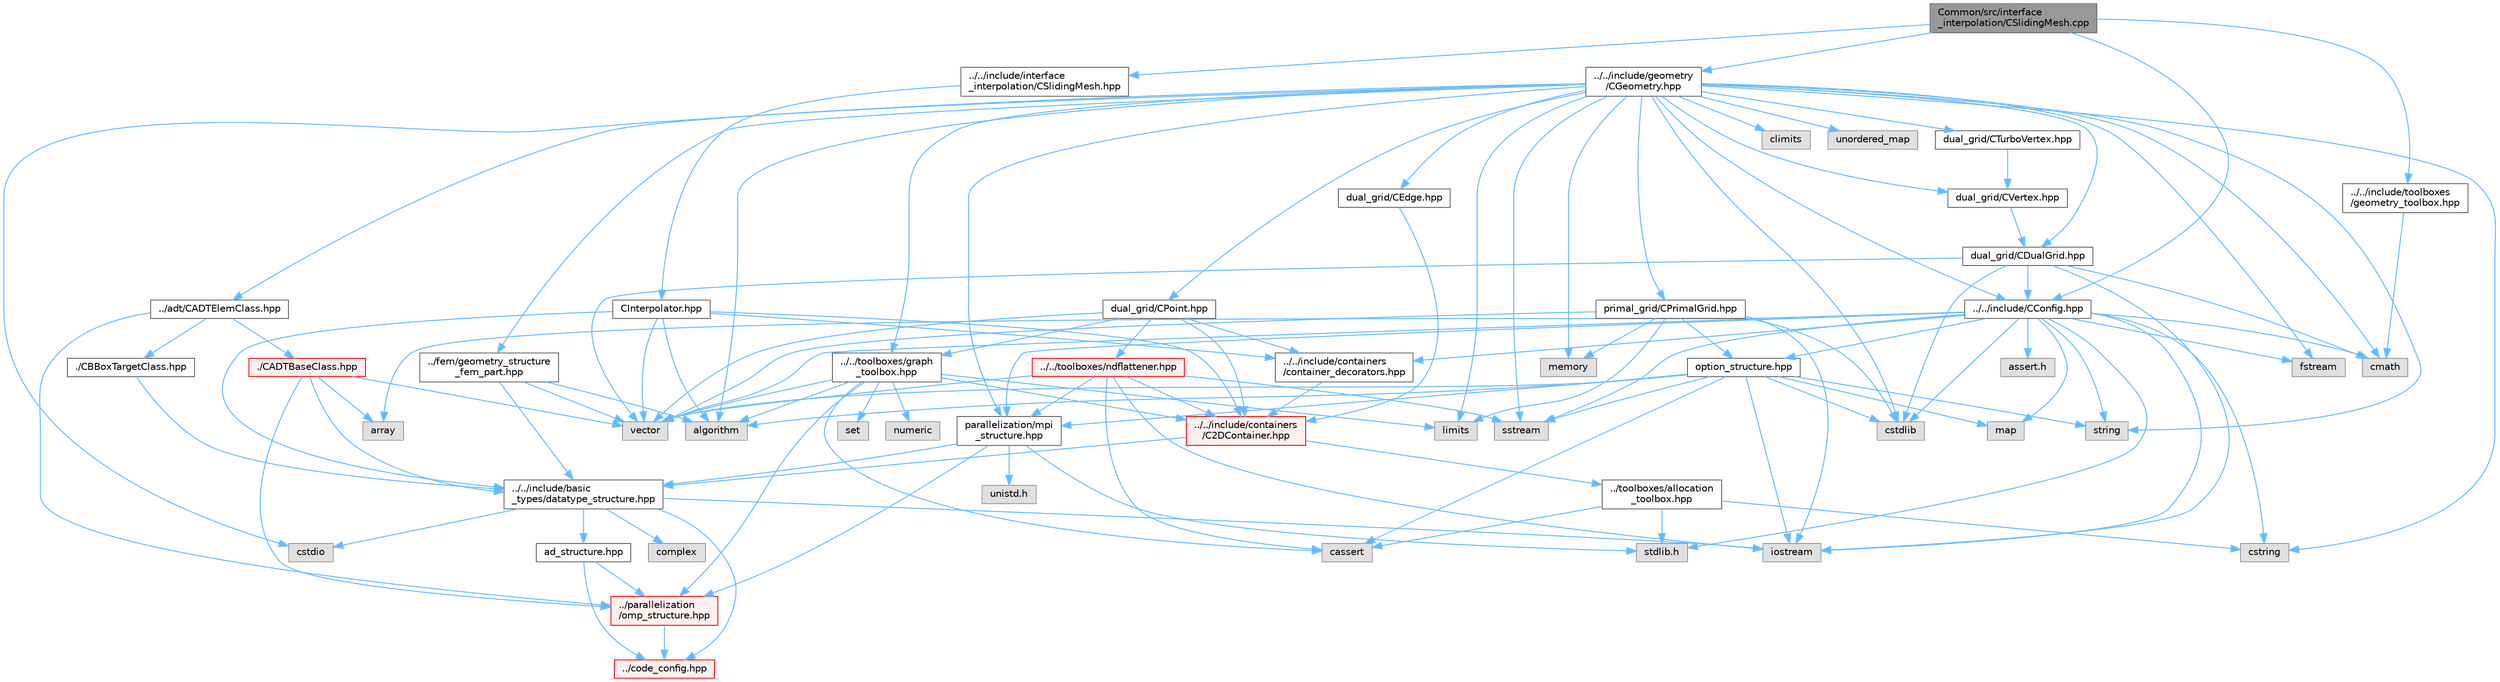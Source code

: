 digraph "Common/src/interface_interpolation/CSlidingMesh.cpp"
{
 // LATEX_PDF_SIZE
  bgcolor="transparent";
  edge [fontname=Helvetica,fontsize=10,labelfontname=Helvetica,labelfontsize=10];
  node [fontname=Helvetica,fontsize=10,shape=box,height=0.2,width=0.4];
  Node1 [id="Node000001",label="Common/src/interface\l_interpolation/CSlidingMesh.cpp",height=0.2,width=0.4,color="gray40", fillcolor="grey60", style="filled", fontcolor="black",tooltip="Implementation of sliding mesh interpolation."];
  Node1 -> Node2 [id="edge1_Node000001_Node000002",color="steelblue1",style="solid",tooltip=" "];
  Node2 [id="Node000002",label="../../include/interface\l_interpolation/CSlidingMesh.hpp",height=0.2,width=0.4,color="grey40", fillcolor="white", style="filled",URL="$CSlidingMesh_8hpp.html",tooltip="Sliding mesh interpolation."];
  Node2 -> Node3 [id="edge2_Node000002_Node000003",color="steelblue1",style="solid",tooltip=" "];
  Node3 [id="Node000003",label="CInterpolator.hpp",height=0.2,width=0.4,color="grey40", fillcolor="white", style="filled",URL="$CInterpolator_8hpp.html",tooltip="Base class for multiphysics interpolation."];
  Node3 -> Node4 [id="edge3_Node000003_Node000004",color="steelblue1",style="solid",tooltip=" "];
  Node4 [id="Node000004",label="../../include/basic\l_types/datatype_structure.hpp",height=0.2,width=0.4,color="grey40", fillcolor="white", style="filled",URL="$datatype__structure_8hpp.html",tooltip="Headers for generalized datatypes, defines an interface for AD types."];
  Node4 -> Node5 [id="edge4_Node000004_Node000005",color="steelblue1",style="solid",tooltip=" "];
  Node5 [id="Node000005",label="iostream",height=0.2,width=0.4,color="grey60", fillcolor="#E0E0E0", style="filled",tooltip=" "];
  Node4 -> Node6 [id="edge5_Node000004_Node000006",color="steelblue1",style="solid",tooltip=" "];
  Node6 [id="Node000006",label="complex",height=0.2,width=0.4,color="grey60", fillcolor="#E0E0E0", style="filled",tooltip=" "];
  Node4 -> Node7 [id="edge6_Node000004_Node000007",color="steelblue1",style="solid",tooltip=" "];
  Node7 [id="Node000007",label="cstdio",height=0.2,width=0.4,color="grey60", fillcolor="#E0E0E0", style="filled",tooltip=" "];
  Node4 -> Node8 [id="edge7_Node000004_Node000008",color="steelblue1",style="solid",tooltip=" "];
  Node8 [id="Node000008",label="../code_config.hpp",height=0.2,width=0.4,color="red", fillcolor="#FFF0F0", style="filled",URL="$code__config_8hpp.html",tooltip="Header file for collecting common macros, definitions and type configurations."];
  Node4 -> Node10 [id="edge8_Node000004_Node000010",color="steelblue1",style="solid",tooltip=" "];
  Node10 [id="Node000010",label="ad_structure.hpp",height=0.2,width=0.4,color="grey40", fillcolor="white", style="filled",URL="$ad__structure_8hpp.html",tooltip="Main routines for the algorithmic differentiation (AD) structure."];
  Node10 -> Node8 [id="edge9_Node000010_Node000008",color="steelblue1",style="solid",tooltip=" "];
  Node10 -> Node11 [id="edge10_Node000010_Node000011",color="steelblue1",style="solid",tooltip=" "];
  Node11 [id="Node000011",label="../parallelization\l/omp_structure.hpp",height=0.2,width=0.4,color="red", fillcolor="#FFF0F0", style="filled",URL="$omp__structure_8hpp.html",tooltip="OpenMP interface header, provides compatibility functions if the code is built without OpenMP support..."];
  Node11 -> Node8 [id="edge11_Node000011_Node000008",color="steelblue1",style="solid",tooltip=" "];
  Node3 -> Node14 [id="edge12_Node000003_Node000014",color="steelblue1",style="solid",tooltip=" "];
  Node14 [id="Node000014",label="../../include/containers\l/C2DContainer.hpp",height=0.2,width=0.4,color="red", fillcolor="#FFF0F0", style="filled",URL="$C2DContainer_8hpp.html",tooltip="A templated vector/matrix object."];
  Node14 -> Node15 [id="edge13_Node000014_Node000015",color="steelblue1",style="solid",tooltip=" "];
  Node15 [id="Node000015",label="../toolboxes/allocation\l_toolbox.hpp",height=0.2,width=0.4,color="grey40", fillcolor="white", style="filled",URL="$allocation__toolbox_8hpp.html",tooltip="Helper function and classes for memory allocation. Focus on portability across platforms."];
  Node15 -> Node16 [id="edge14_Node000015_Node000016",color="steelblue1",style="solid",tooltip=" "];
  Node16 [id="Node000016",label="stdlib.h",height=0.2,width=0.4,color="grey60", fillcolor="#E0E0E0", style="filled",tooltip=" "];
  Node15 -> Node17 [id="edge15_Node000015_Node000017",color="steelblue1",style="solid",tooltip=" "];
  Node17 [id="Node000017",label="cstring",height=0.2,width=0.4,color="grey60", fillcolor="#E0E0E0", style="filled",tooltip=" "];
  Node15 -> Node18 [id="edge16_Node000015_Node000018",color="steelblue1",style="solid",tooltip=" "];
  Node18 [id="Node000018",label="cassert",height=0.2,width=0.4,color="grey60", fillcolor="#E0E0E0", style="filled",tooltip=" "];
  Node14 -> Node4 [id="edge17_Node000014_Node000004",color="steelblue1",style="solid",tooltip=" "];
  Node3 -> Node29 [id="edge18_Node000003_Node000029",color="steelblue1",style="solid",tooltip=" "];
  Node29 [id="Node000029",label="../../include/containers\l/container_decorators.hpp",height=0.2,width=0.4,color="grey40", fillcolor="white", style="filled",URL="$container__decorators_8hpp.html",tooltip="Collection of small classes that decorate C2DContainer to augment its functionality,..."];
  Node29 -> Node14 [id="edge19_Node000029_Node000014",color="steelblue1",style="solid",tooltip=" "];
  Node3 -> Node30 [id="edge20_Node000003_Node000030",color="steelblue1",style="solid",tooltip=" "];
  Node30 [id="Node000030",label="vector",height=0.2,width=0.4,color="grey60", fillcolor="#E0E0E0", style="filled",tooltip=" "];
  Node3 -> Node21 [id="edge21_Node000003_Node000021",color="steelblue1",style="solid",tooltip=" "];
  Node21 [id="Node000021",label="algorithm",height=0.2,width=0.4,color="grey60", fillcolor="#E0E0E0", style="filled",tooltip=" "];
  Node1 -> Node31 [id="edge22_Node000001_Node000031",color="steelblue1",style="solid",tooltip=" "];
  Node31 [id="Node000031",label="../../include/CConfig.hpp",height=0.2,width=0.4,color="grey40", fillcolor="white", style="filled",URL="$CConfig_8hpp.html",tooltip="All the information about the definition of the physical problem. The subroutines and functions are i..."];
  Node31 -> Node32 [id="edge23_Node000031_Node000032",color="steelblue1",style="solid",tooltip=" "];
  Node32 [id="Node000032",label="parallelization/mpi\l_structure.hpp",height=0.2,width=0.4,color="grey40", fillcolor="white", style="filled",URL="$mpi__structure_8hpp.html",tooltip="Headers of the mpi interface for generalized datatypes. The subroutines and functions are in the mpi_..."];
  Node32 -> Node16 [id="edge24_Node000032_Node000016",color="steelblue1",style="solid",tooltip=" "];
  Node32 -> Node4 [id="edge25_Node000032_Node000004",color="steelblue1",style="solid",tooltip=" "];
  Node32 -> Node33 [id="edge26_Node000032_Node000033",color="steelblue1",style="solid",tooltip=" "];
  Node33 [id="Node000033",label="unistd.h",height=0.2,width=0.4,color="grey60", fillcolor="#E0E0E0", style="filled",tooltip=" "];
  Node32 -> Node11 [id="edge27_Node000032_Node000011",color="steelblue1",style="solid",tooltip=" "];
  Node31 -> Node5 [id="edge28_Node000031_Node000005",color="steelblue1",style="solid",tooltip=" "];
  Node31 -> Node22 [id="edge29_Node000031_Node000022",color="steelblue1",style="solid",tooltip=" "];
  Node22 [id="Node000022",label="cstdlib",height=0.2,width=0.4,color="grey60", fillcolor="#E0E0E0", style="filled",tooltip=" "];
  Node31 -> Node34 [id="edge30_Node000031_Node000034",color="steelblue1",style="solid",tooltip=" "];
  Node34 [id="Node000034",label="fstream",height=0.2,width=0.4,color="grey60", fillcolor="#E0E0E0", style="filled",tooltip=" "];
  Node31 -> Node35 [id="edge31_Node000031_Node000035",color="steelblue1",style="solid",tooltip=" "];
  Node35 [id="Node000035",label="sstream",height=0.2,width=0.4,color="grey60", fillcolor="#E0E0E0", style="filled",tooltip=" "];
  Node31 -> Node36 [id="edge32_Node000031_Node000036",color="steelblue1",style="solid",tooltip=" "];
  Node36 [id="Node000036",label="string",height=0.2,width=0.4,color="grey60", fillcolor="#E0E0E0", style="filled",tooltip=" "];
  Node31 -> Node17 [id="edge33_Node000031_Node000017",color="steelblue1",style="solid",tooltip=" "];
  Node31 -> Node30 [id="edge34_Node000031_Node000030",color="steelblue1",style="solid",tooltip=" "];
  Node31 -> Node37 [id="edge35_Node000031_Node000037",color="steelblue1",style="solid",tooltip=" "];
  Node37 [id="Node000037",label="array",height=0.2,width=0.4,color="grey60", fillcolor="#E0E0E0", style="filled",tooltip=" "];
  Node31 -> Node16 [id="edge36_Node000031_Node000016",color="steelblue1",style="solid",tooltip=" "];
  Node31 -> Node23 [id="edge37_Node000031_Node000023",color="steelblue1",style="solid",tooltip=" "];
  Node23 [id="Node000023",label="cmath",height=0.2,width=0.4,color="grey60", fillcolor="#E0E0E0", style="filled",tooltip=" "];
  Node31 -> Node38 [id="edge38_Node000031_Node000038",color="steelblue1",style="solid",tooltip=" "];
  Node38 [id="Node000038",label="map",height=0.2,width=0.4,color="grey60", fillcolor="#E0E0E0", style="filled",tooltip=" "];
  Node31 -> Node39 [id="edge39_Node000031_Node000039",color="steelblue1",style="solid",tooltip=" "];
  Node39 [id="Node000039",label="assert.h",height=0.2,width=0.4,color="grey60", fillcolor="#E0E0E0", style="filled",tooltip=" "];
  Node31 -> Node40 [id="edge40_Node000031_Node000040",color="steelblue1",style="solid",tooltip=" "];
  Node40 [id="Node000040",label="option_structure.hpp",height=0.2,width=0.4,color="grey40", fillcolor="white", style="filled",URL="$option__structure_8hpp.html",tooltip="Defines classes for referencing options for easy input in CConfig."];
  Node40 -> Node32 [id="edge41_Node000040_Node000032",color="steelblue1",style="solid",tooltip=" "];
  Node40 -> Node5 [id="edge42_Node000040_Node000005",color="steelblue1",style="solid",tooltip=" "];
  Node40 -> Node35 [id="edge43_Node000040_Node000035",color="steelblue1",style="solid",tooltip=" "];
  Node40 -> Node36 [id="edge44_Node000040_Node000036",color="steelblue1",style="solid",tooltip=" "];
  Node40 -> Node30 [id="edge45_Node000040_Node000030",color="steelblue1",style="solid",tooltip=" "];
  Node40 -> Node38 [id="edge46_Node000040_Node000038",color="steelblue1",style="solid",tooltip=" "];
  Node40 -> Node22 [id="edge47_Node000040_Node000022",color="steelblue1",style="solid",tooltip=" "];
  Node40 -> Node21 [id="edge48_Node000040_Node000021",color="steelblue1",style="solid",tooltip=" "];
  Node40 -> Node18 [id="edge49_Node000040_Node000018",color="steelblue1",style="solid",tooltip=" "];
  Node31 -> Node29 [id="edge50_Node000031_Node000029",color="steelblue1",style="solid",tooltip=" "];
  Node1 -> Node41 [id="edge51_Node000001_Node000041",color="steelblue1",style="solid",tooltip=" "];
  Node41 [id="Node000041",label="../../include/geometry\l/CGeometry.hpp",height=0.2,width=0.4,color="grey40", fillcolor="white", style="filled",URL="$CGeometry_8hpp.html",tooltip="Headers of the main subroutines for creating the geometrical structure. The subroutines and functions..."];
  Node41 -> Node42 [id="edge52_Node000041_Node000042",color="steelblue1",style="solid",tooltip=" "];
  Node42 [id="Node000042",label="limits",height=0.2,width=0.4,color="grey60", fillcolor="#E0E0E0", style="filled",tooltip=" "];
  Node41 -> Node32 [id="edge53_Node000041_Node000032",color="steelblue1",style="solid",tooltip=" "];
  Node41 -> Node36 [id="edge54_Node000041_Node000036",color="steelblue1",style="solid",tooltip=" "];
  Node41 -> Node34 [id="edge55_Node000041_Node000034",color="steelblue1",style="solid",tooltip=" "];
  Node41 -> Node35 [id="edge56_Node000041_Node000035",color="steelblue1",style="solid",tooltip=" "];
  Node41 -> Node23 [id="edge57_Node000041_Node000023",color="steelblue1",style="solid",tooltip=" "];
  Node41 -> Node21 [id="edge58_Node000041_Node000021",color="steelblue1",style="solid",tooltip=" "];
  Node41 -> Node17 [id="edge59_Node000041_Node000017",color="steelblue1",style="solid",tooltip=" "];
  Node41 -> Node7 [id="edge60_Node000041_Node000007",color="steelblue1",style="solid",tooltip=" "];
  Node41 -> Node22 [id="edge61_Node000041_Node000022",color="steelblue1",style="solid",tooltip=" "];
  Node41 -> Node43 [id="edge62_Node000041_Node000043",color="steelblue1",style="solid",tooltip=" "];
  Node43 [id="Node000043",label="climits",height=0.2,width=0.4,color="grey60", fillcolor="#E0E0E0", style="filled",tooltip=" "];
  Node41 -> Node44 [id="edge63_Node000041_Node000044",color="steelblue1",style="solid",tooltip=" "];
  Node44 [id="Node000044",label="memory",height=0.2,width=0.4,color="grey60", fillcolor="#E0E0E0", style="filled",tooltip=" "];
  Node41 -> Node45 [id="edge64_Node000041_Node000045",color="steelblue1",style="solid",tooltip=" "];
  Node45 [id="Node000045",label="unordered_map",height=0.2,width=0.4,color="grey60", fillcolor="#E0E0E0", style="filled",tooltip=" "];
  Node41 -> Node46 [id="edge65_Node000041_Node000046",color="steelblue1",style="solid",tooltip=" "];
  Node46 [id="Node000046",label="primal_grid/CPrimalGrid.hpp",height=0.2,width=0.4,color="grey40", fillcolor="white", style="filled",URL="$CPrimalGrid_8hpp.html",tooltip="Headers of the main subroutines for storing the primal grid structure. The subroutines and functions ..."];
  Node46 -> Node5 [id="edge66_Node000046_Node000005",color="steelblue1",style="solid",tooltip=" "];
  Node46 -> Node30 [id="edge67_Node000046_Node000030",color="steelblue1",style="solid",tooltip=" "];
  Node46 -> Node42 [id="edge68_Node000046_Node000042",color="steelblue1",style="solid",tooltip=" "];
  Node46 -> Node22 [id="edge69_Node000046_Node000022",color="steelblue1",style="solid",tooltip=" "];
  Node46 -> Node44 [id="edge70_Node000046_Node000044",color="steelblue1",style="solid",tooltip=" "];
  Node46 -> Node40 [id="edge71_Node000046_Node000040",color="steelblue1",style="solid",tooltip=" "];
  Node41 -> Node47 [id="edge72_Node000041_Node000047",color="steelblue1",style="solid",tooltip=" "];
  Node47 [id="Node000047",label="dual_grid/CDualGrid.hpp",height=0.2,width=0.4,color="grey40", fillcolor="white", style="filled",URL="$CDualGrid_8hpp.html",tooltip="Headers of the main subroutines for doing the complete dual grid structure. The subroutines and funct..."];
  Node47 -> Node23 [id="edge73_Node000047_Node000023",color="steelblue1",style="solid",tooltip=" "];
  Node47 -> Node5 [id="edge74_Node000047_Node000005",color="steelblue1",style="solid",tooltip=" "];
  Node47 -> Node22 [id="edge75_Node000047_Node000022",color="steelblue1",style="solid",tooltip=" "];
  Node47 -> Node30 [id="edge76_Node000047_Node000030",color="steelblue1",style="solid",tooltip=" "];
  Node47 -> Node31 [id="edge77_Node000047_Node000031",color="steelblue1",style="solid",tooltip=" "];
  Node41 -> Node48 [id="edge78_Node000041_Node000048",color="steelblue1",style="solid",tooltip=" "];
  Node48 [id="Node000048",label="dual_grid/CPoint.hpp",height=0.2,width=0.4,color="grey40", fillcolor="white", style="filled",URL="$CPoint_8hpp.html",tooltip="Declaration of the point class that stores geometric and adjacency information for dual control volum..."];
  Node48 -> Node14 [id="edge79_Node000048_Node000014",color="steelblue1",style="solid",tooltip=" "];
  Node48 -> Node29 [id="edge80_Node000048_Node000029",color="steelblue1",style="solid",tooltip=" "];
  Node48 -> Node49 [id="edge81_Node000048_Node000049",color="steelblue1",style="solid",tooltip=" "];
  Node49 [id="Node000049",label="../../toolboxes/graph\l_toolbox.hpp",height=0.2,width=0.4,color="grey40", fillcolor="white", style="filled",URL="$graph__toolbox_8hpp.html",tooltip="Functions and classes to build/represent sparse graphs or sparse patterns."];
  Node49 -> Node14 [id="edge82_Node000049_Node000014",color="steelblue1",style="solid",tooltip=" "];
  Node49 -> Node11 [id="edge83_Node000049_Node000011",color="steelblue1",style="solid",tooltip=" "];
  Node49 -> Node50 [id="edge84_Node000049_Node000050",color="steelblue1",style="solid",tooltip=" "];
  Node50 [id="Node000050",label="set",height=0.2,width=0.4,color="grey60", fillcolor="#E0E0E0", style="filled",tooltip=" "];
  Node49 -> Node30 [id="edge85_Node000049_Node000030",color="steelblue1",style="solid",tooltip=" "];
  Node49 -> Node42 [id="edge86_Node000049_Node000042",color="steelblue1",style="solid",tooltip=" "];
  Node49 -> Node18 [id="edge87_Node000049_Node000018",color="steelblue1",style="solid",tooltip=" "];
  Node49 -> Node21 [id="edge88_Node000049_Node000021",color="steelblue1",style="solid",tooltip=" "];
  Node49 -> Node51 [id="edge89_Node000049_Node000051",color="steelblue1",style="solid",tooltip=" "];
  Node51 [id="Node000051",label="numeric",height=0.2,width=0.4,color="grey60", fillcolor="#E0E0E0", style="filled",tooltip=" "];
  Node48 -> Node30 [id="edge90_Node000048_Node000030",color="steelblue1",style="solid",tooltip=" "];
  Node48 -> Node52 [id="edge91_Node000048_Node000052",color="steelblue1",style="solid",tooltip=" "];
  Node52 [id="Node000052",label="../../toolboxes/ndflattener.hpp",height=0.2,width=0.4,color="red", fillcolor="#FFF0F0", style="filled",URL="$ndflattener_8hpp.html",tooltip="Flatten pointer-to-pointer-... arrays for MPI communication."];
  Node52 -> Node18 [id="edge92_Node000052_Node000018",color="steelblue1",style="solid",tooltip=" "];
  Node52 -> Node5 [id="edge93_Node000052_Node000005",color="steelblue1",style="solid",tooltip=" "];
  Node52 -> Node35 [id="edge94_Node000052_Node000035",color="steelblue1",style="solid",tooltip=" "];
  Node52 -> Node30 [id="edge95_Node000052_Node000030",color="steelblue1",style="solid",tooltip=" "];
  Node52 -> Node14 [id="edge96_Node000052_Node000014",color="steelblue1",style="solid",tooltip=" "];
  Node52 -> Node32 [id="edge97_Node000052_Node000032",color="steelblue1",style="solid",tooltip=" "];
  Node41 -> Node53 [id="edge98_Node000041_Node000053",color="steelblue1",style="solid",tooltip=" "];
  Node53 [id="Node000053",label="dual_grid/CEdge.hpp",height=0.2,width=0.4,color="grey40", fillcolor="white", style="filled",URL="$CEdge_8hpp.html",tooltip="Declaration of the edge class CEdge.cpp file."];
  Node53 -> Node14 [id="edge99_Node000053_Node000014",color="steelblue1",style="solid",tooltip=" "];
  Node41 -> Node54 [id="edge100_Node000041_Node000054",color="steelblue1",style="solid",tooltip=" "];
  Node54 [id="Node000054",label="dual_grid/CVertex.hpp",height=0.2,width=0.4,color="grey40", fillcolor="white", style="filled",URL="$CVertex_8hpp.html",tooltip="Headers of the main subroutines for doing the complete dual grid structure. The subroutines and funct..."];
  Node54 -> Node47 [id="edge101_Node000054_Node000047",color="steelblue1",style="solid",tooltip=" "];
  Node41 -> Node55 [id="edge102_Node000041_Node000055",color="steelblue1",style="solid",tooltip=" "];
  Node55 [id="Node000055",label="dual_grid/CTurboVertex.hpp",height=0.2,width=0.4,color="grey40", fillcolor="white", style="filled",URL="$CTurboVertex_8hpp.html",tooltip="Headers of the main subroutines for doing the complete dual grid structure. The subroutines and funct..."];
  Node55 -> Node54 [id="edge103_Node000055_Node000054",color="steelblue1",style="solid",tooltip=" "];
  Node41 -> Node31 [id="edge104_Node000041_Node000031",color="steelblue1",style="solid",tooltip=" "];
  Node41 -> Node56 [id="edge105_Node000041_Node000056",color="steelblue1",style="solid",tooltip=" "];
  Node56 [id="Node000056",label="../fem/geometry_structure\l_fem_part.hpp",height=0.2,width=0.4,color="grey40", fillcolor="white", style="filled",URL="$geometry__structure__fem__part_8hpp.html",tooltip="Helper classes for the Fluid FEM solver."];
  Node56 -> Node4 [id="edge106_Node000056_Node000004",color="steelblue1",style="solid",tooltip=" "];
  Node56 -> Node30 [id="edge107_Node000056_Node000030",color="steelblue1",style="solid",tooltip=" "];
  Node56 -> Node21 [id="edge108_Node000056_Node000021",color="steelblue1",style="solid",tooltip=" "];
  Node41 -> Node49 [id="edge109_Node000041_Node000049",color="steelblue1",style="solid",tooltip=" "];
  Node41 -> Node57 [id="edge110_Node000041_Node000057",color="steelblue1",style="solid",tooltip=" "];
  Node57 [id="Node000057",label="../adt/CADTElemClass.hpp",height=0.2,width=0.4,color="grey40", fillcolor="white", style="filled",URL="$CADTElemClass_8hpp.html",tooltip="Class for storing an ADT of (linear) elements in an arbitrary number of dimensions."];
  Node57 -> Node58 [id="edge111_Node000057_Node000058",color="steelblue1",style="solid",tooltip=" "];
  Node58 [id="Node000058",label="./CADTBaseClass.hpp",height=0.2,width=0.4,color="red", fillcolor="#FFF0F0", style="filled",URL="$CADTBaseClass_8hpp.html",tooltip="Base class for storing an ADT in an arbitrary number of dimensions."];
  Node58 -> Node30 [id="edge112_Node000058_Node000030",color="steelblue1",style="solid",tooltip=" "];
  Node58 -> Node37 [id="edge113_Node000058_Node000037",color="steelblue1",style="solid",tooltip=" "];
  Node58 -> Node4 [id="edge114_Node000058_Node000004",color="steelblue1",style="solid",tooltip=" "];
  Node58 -> Node11 [id="edge115_Node000058_Node000011",color="steelblue1",style="solid",tooltip=" "];
  Node57 -> Node60 [id="edge116_Node000057_Node000060",color="steelblue1",style="solid",tooltip=" "];
  Node60 [id="Node000060",label="./CBBoxTargetClass.hpp",height=0.2,width=0.4,color="grey40", fillcolor="white", style="filled",URL="$CBBoxTargetClass_8hpp.html",tooltip="Class for storing the information of a possible bounding box candidate during a minimum distance sear..."];
  Node60 -> Node4 [id="edge117_Node000060_Node000004",color="steelblue1",style="solid",tooltip=" "];
  Node57 -> Node11 [id="edge118_Node000057_Node000011",color="steelblue1",style="solid",tooltip=" "];
  Node1 -> Node61 [id="edge119_Node000001_Node000061",color="steelblue1",style="solid",tooltip=" "];
  Node61 [id="Node000061",label="../../include/toolboxes\l/geometry_toolbox.hpp",height=0.2,width=0.4,color="grey40", fillcolor="white", style="filled",URL="$geometry__toolbox_8hpp.html",tooltip="Collection of common lightweight geometry-oriented methods."];
  Node61 -> Node23 [id="edge120_Node000061_Node000023",color="steelblue1",style="solid",tooltip=" "];
}
